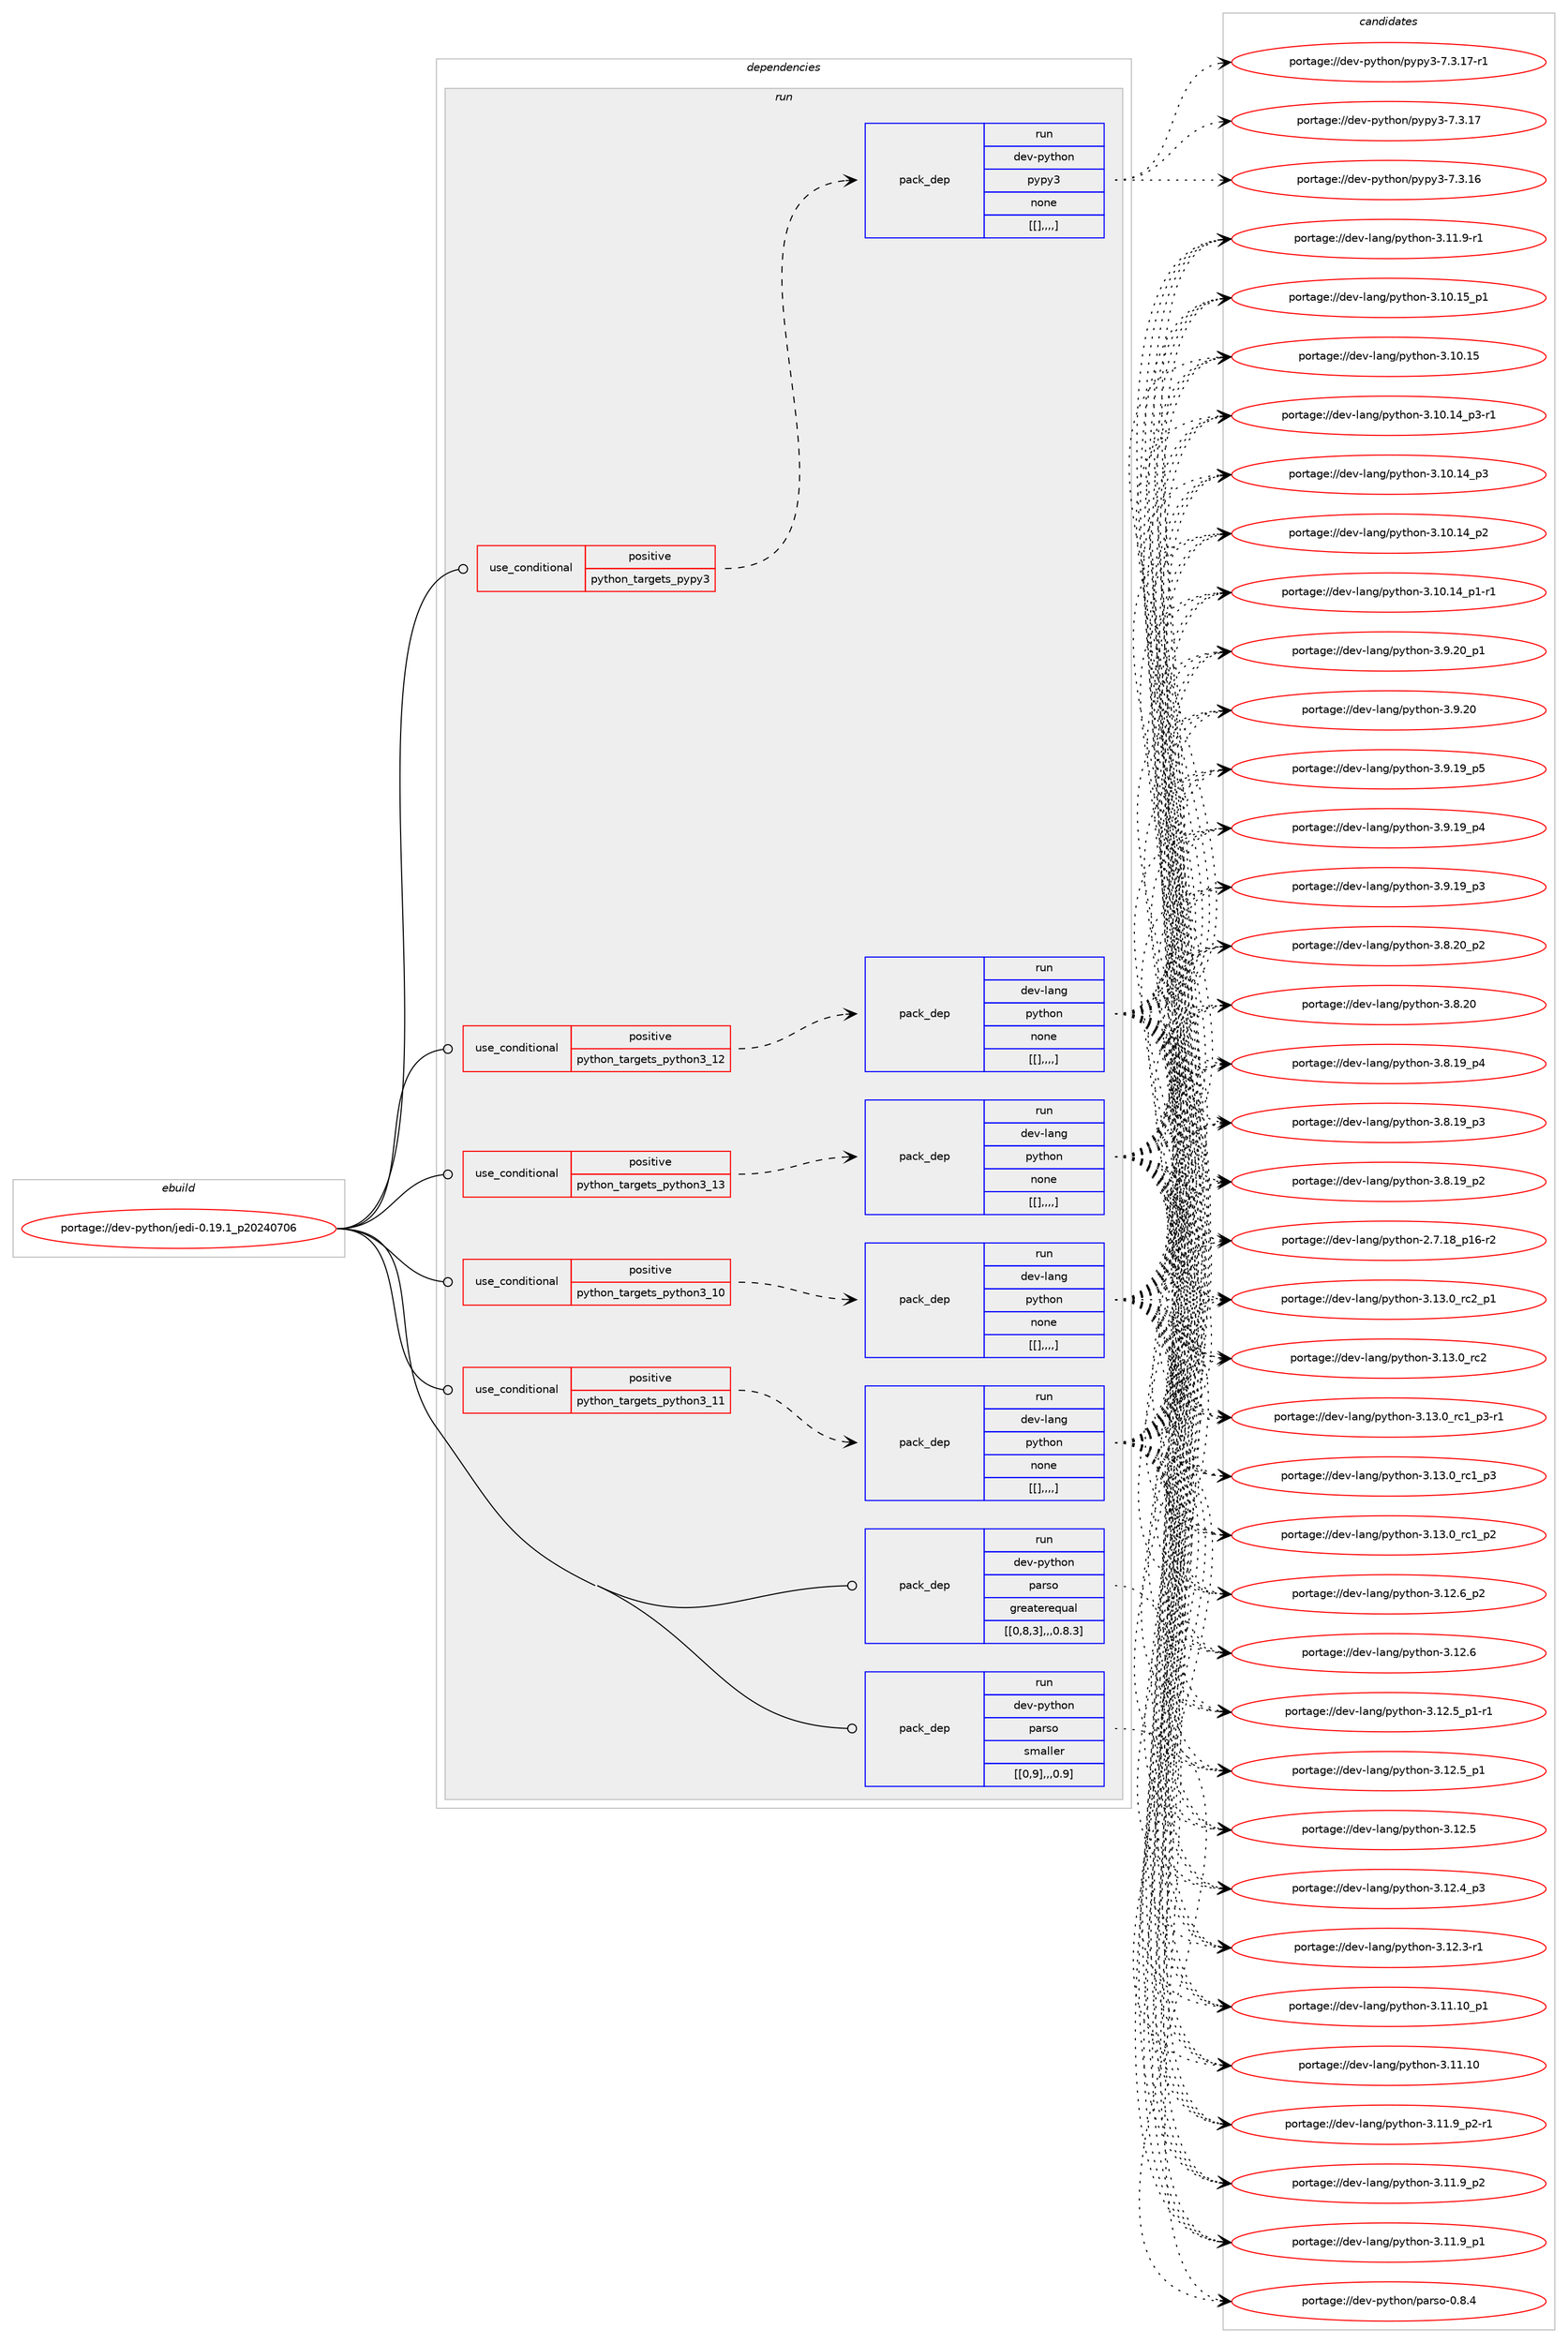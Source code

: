 digraph prolog {

# *************
# Graph options
# *************

newrank=true;
concentrate=true;
compound=true;
graph [rankdir=LR,fontname=Helvetica,fontsize=10,ranksep=1.5];#, ranksep=2.5, nodesep=0.2];
edge  [arrowhead=vee];
node  [fontname=Helvetica,fontsize=10];

# **********
# The ebuild
# **********

subgraph cluster_leftcol {
color=gray;
label=<<i>ebuild</i>>;
id [label="portage://dev-python/jedi-0.19.1_p20240706", color=red, width=4, href="../dev-python/jedi-0.19.1_p20240706.svg"];
}

# ****************
# The dependencies
# ****************

subgraph cluster_midcol {
color=gray;
label=<<i>dependencies</i>>;
subgraph cluster_compile {
fillcolor="#eeeeee";
style=filled;
label=<<i>compile</i>>;
}
subgraph cluster_compileandrun {
fillcolor="#eeeeee";
style=filled;
label=<<i>compile and run</i>>;
}
subgraph cluster_run {
fillcolor="#eeeeee";
style=filled;
label=<<i>run</i>>;
subgraph cond35007 {
dependency150691 [label=<<TABLE BORDER="0" CELLBORDER="1" CELLSPACING="0" CELLPADDING="4"><TR><TD ROWSPAN="3" CELLPADDING="10">use_conditional</TD></TR><TR><TD>positive</TD></TR><TR><TD>python_targets_pypy3</TD></TR></TABLE>>, shape=none, color=red];
subgraph pack114470 {
dependency150692 [label=<<TABLE BORDER="0" CELLBORDER="1" CELLSPACING="0" CELLPADDING="4" WIDTH="220"><TR><TD ROWSPAN="6" CELLPADDING="30">pack_dep</TD></TR><TR><TD WIDTH="110">run</TD></TR><TR><TD>dev-python</TD></TR><TR><TD>pypy3</TD></TR><TR><TD>none</TD></TR><TR><TD>[[],,,,]</TD></TR></TABLE>>, shape=none, color=blue];
}
dependency150691:e -> dependency150692:w [weight=20,style="dashed",arrowhead="vee"];
}
id:e -> dependency150691:w [weight=20,style="solid",arrowhead="odot"];
subgraph cond35008 {
dependency150693 [label=<<TABLE BORDER="0" CELLBORDER="1" CELLSPACING="0" CELLPADDING="4"><TR><TD ROWSPAN="3" CELLPADDING="10">use_conditional</TD></TR><TR><TD>positive</TD></TR><TR><TD>python_targets_python3_10</TD></TR></TABLE>>, shape=none, color=red];
subgraph pack114471 {
dependency150694 [label=<<TABLE BORDER="0" CELLBORDER="1" CELLSPACING="0" CELLPADDING="4" WIDTH="220"><TR><TD ROWSPAN="6" CELLPADDING="30">pack_dep</TD></TR><TR><TD WIDTH="110">run</TD></TR><TR><TD>dev-lang</TD></TR><TR><TD>python</TD></TR><TR><TD>none</TD></TR><TR><TD>[[],,,,]</TD></TR></TABLE>>, shape=none, color=blue];
}
dependency150693:e -> dependency150694:w [weight=20,style="dashed",arrowhead="vee"];
}
id:e -> dependency150693:w [weight=20,style="solid",arrowhead="odot"];
subgraph cond35009 {
dependency150695 [label=<<TABLE BORDER="0" CELLBORDER="1" CELLSPACING="0" CELLPADDING="4"><TR><TD ROWSPAN="3" CELLPADDING="10">use_conditional</TD></TR><TR><TD>positive</TD></TR><TR><TD>python_targets_python3_11</TD></TR></TABLE>>, shape=none, color=red];
subgraph pack114472 {
dependency150696 [label=<<TABLE BORDER="0" CELLBORDER="1" CELLSPACING="0" CELLPADDING="4" WIDTH="220"><TR><TD ROWSPAN="6" CELLPADDING="30">pack_dep</TD></TR><TR><TD WIDTH="110">run</TD></TR><TR><TD>dev-lang</TD></TR><TR><TD>python</TD></TR><TR><TD>none</TD></TR><TR><TD>[[],,,,]</TD></TR></TABLE>>, shape=none, color=blue];
}
dependency150695:e -> dependency150696:w [weight=20,style="dashed",arrowhead="vee"];
}
id:e -> dependency150695:w [weight=20,style="solid",arrowhead="odot"];
subgraph cond35010 {
dependency150697 [label=<<TABLE BORDER="0" CELLBORDER="1" CELLSPACING="0" CELLPADDING="4"><TR><TD ROWSPAN="3" CELLPADDING="10">use_conditional</TD></TR><TR><TD>positive</TD></TR><TR><TD>python_targets_python3_12</TD></TR></TABLE>>, shape=none, color=red];
subgraph pack114473 {
dependency150698 [label=<<TABLE BORDER="0" CELLBORDER="1" CELLSPACING="0" CELLPADDING="4" WIDTH="220"><TR><TD ROWSPAN="6" CELLPADDING="30">pack_dep</TD></TR><TR><TD WIDTH="110">run</TD></TR><TR><TD>dev-lang</TD></TR><TR><TD>python</TD></TR><TR><TD>none</TD></TR><TR><TD>[[],,,,]</TD></TR></TABLE>>, shape=none, color=blue];
}
dependency150697:e -> dependency150698:w [weight=20,style="dashed",arrowhead="vee"];
}
id:e -> dependency150697:w [weight=20,style="solid",arrowhead="odot"];
subgraph cond35011 {
dependency150699 [label=<<TABLE BORDER="0" CELLBORDER="1" CELLSPACING="0" CELLPADDING="4"><TR><TD ROWSPAN="3" CELLPADDING="10">use_conditional</TD></TR><TR><TD>positive</TD></TR><TR><TD>python_targets_python3_13</TD></TR></TABLE>>, shape=none, color=red];
subgraph pack114474 {
dependency150700 [label=<<TABLE BORDER="0" CELLBORDER="1" CELLSPACING="0" CELLPADDING="4" WIDTH="220"><TR><TD ROWSPAN="6" CELLPADDING="30">pack_dep</TD></TR><TR><TD WIDTH="110">run</TD></TR><TR><TD>dev-lang</TD></TR><TR><TD>python</TD></TR><TR><TD>none</TD></TR><TR><TD>[[],,,,]</TD></TR></TABLE>>, shape=none, color=blue];
}
dependency150699:e -> dependency150700:w [weight=20,style="dashed",arrowhead="vee"];
}
id:e -> dependency150699:w [weight=20,style="solid",arrowhead="odot"];
subgraph pack114475 {
dependency150701 [label=<<TABLE BORDER="0" CELLBORDER="1" CELLSPACING="0" CELLPADDING="4" WIDTH="220"><TR><TD ROWSPAN="6" CELLPADDING="30">pack_dep</TD></TR><TR><TD WIDTH="110">run</TD></TR><TR><TD>dev-python</TD></TR><TR><TD>parso</TD></TR><TR><TD>greaterequal</TD></TR><TR><TD>[[0,8,3],,,0.8.3]</TD></TR></TABLE>>, shape=none, color=blue];
}
id:e -> dependency150701:w [weight=20,style="solid",arrowhead="odot"];
subgraph pack114476 {
dependency150702 [label=<<TABLE BORDER="0" CELLBORDER="1" CELLSPACING="0" CELLPADDING="4" WIDTH="220"><TR><TD ROWSPAN="6" CELLPADDING="30">pack_dep</TD></TR><TR><TD WIDTH="110">run</TD></TR><TR><TD>dev-python</TD></TR><TR><TD>parso</TD></TR><TR><TD>smaller</TD></TR><TR><TD>[[0,9],,,0.9]</TD></TR></TABLE>>, shape=none, color=blue];
}
id:e -> dependency150702:w [weight=20,style="solid",arrowhead="odot"];
}
}

# **************
# The candidates
# **************

subgraph cluster_choices {
rank=same;
color=gray;
label=<<i>candidates</i>>;

subgraph choice114470 {
color=black;
nodesep=1;
choice100101118451121211161041111104711212111212151455546514649554511449 [label="portage://dev-python/pypy3-7.3.17-r1", color=red, width=4,href="../dev-python/pypy3-7.3.17-r1.svg"];
choice10010111845112121116104111110471121211121215145554651464955 [label="portage://dev-python/pypy3-7.3.17", color=red, width=4,href="../dev-python/pypy3-7.3.17.svg"];
choice10010111845112121116104111110471121211121215145554651464954 [label="portage://dev-python/pypy3-7.3.16", color=red, width=4,href="../dev-python/pypy3-7.3.16.svg"];
dependency150692:e -> choice100101118451121211161041111104711212111212151455546514649554511449:w [style=dotted,weight="100"];
dependency150692:e -> choice10010111845112121116104111110471121211121215145554651464955:w [style=dotted,weight="100"];
dependency150692:e -> choice10010111845112121116104111110471121211121215145554651464954:w [style=dotted,weight="100"];
}
subgraph choice114471 {
color=black;
nodesep=1;
choice100101118451089711010347112121116104111110455146495146489511499509511249 [label="portage://dev-lang/python-3.13.0_rc2_p1", color=red, width=4,href="../dev-lang/python-3.13.0_rc2_p1.svg"];
choice10010111845108971101034711212111610411111045514649514648951149950 [label="portage://dev-lang/python-3.13.0_rc2", color=red, width=4,href="../dev-lang/python-3.13.0_rc2.svg"];
choice1001011184510897110103471121211161041111104551464951464895114994995112514511449 [label="portage://dev-lang/python-3.13.0_rc1_p3-r1", color=red, width=4,href="../dev-lang/python-3.13.0_rc1_p3-r1.svg"];
choice100101118451089711010347112121116104111110455146495146489511499499511251 [label="portage://dev-lang/python-3.13.0_rc1_p3", color=red, width=4,href="../dev-lang/python-3.13.0_rc1_p3.svg"];
choice100101118451089711010347112121116104111110455146495146489511499499511250 [label="portage://dev-lang/python-3.13.0_rc1_p2", color=red, width=4,href="../dev-lang/python-3.13.0_rc1_p2.svg"];
choice100101118451089711010347112121116104111110455146495046549511250 [label="portage://dev-lang/python-3.12.6_p2", color=red, width=4,href="../dev-lang/python-3.12.6_p2.svg"];
choice10010111845108971101034711212111610411111045514649504654 [label="portage://dev-lang/python-3.12.6", color=red, width=4,href="../dev-lang/python-3.12.6.svg"];
choice1001011184510897110103471121211161041111104551464950465395112494511449 [label="portage://dev-lang/python-3.12.5_p1-r1", color=red, width=4,href="../dev-lang/python-3.12.5_p1-r1.svg"];
choice100101118451089711010347112121116104111110455146495046539511249 [label="portage://dev-lang/python-3.12.5_p1", color=red, width=4,href="../dev-lang/python-3.12.5_p1.svg"];
choice10010111845108971101034711212111610411111045514649504653 [label="portage://dev-lang/python-3.12.5", color=red, width=4,href="../dev-lang/python-3.12.5.svg"];
choice100101118451089711010347112121116104111110455146495046529511251 [label="portage://dev-lang/python-3.12.4_p3", color=red, width=4,href="../dev-lang/python-3.12.4_p3.svg"];
choice100101118451089711010347112121116104111110455146495046514511449 [label="portage://dev-lang/python-3.12.3-r1", color=red, width=4,href="../dev-lang/python-3.12.3-r1.svg"];
choice10010111845108971101034711212111610411111045514649494649489511249 [label="portage://dev-lang/python-3.11.10_p1", color=red, width=4,href="../dev-lang/python-3.11.10_p1.svg"];
choice1001011184510897110103471121211161041111104551464949464948 [label="portage://dev-lang/python-3.11.10", color=red, width=4,href="../dev-lang/python-3.11.10.svg"];
choice1001011184510897110103471121211161041111104551464949465795112504511449 [label="portage://dev-lang/python-3.11.9_p2-r1", color=red, width=4,href="../dev-lang/python-3.11.9_p2-r1.svg"];
choice100101118451089711010347112121116104111110455146494946579511250 [label="portage://dev-lang/python-3.11.9_p2", color=red, width=4,href="../dev-lang/python-3.11.9_p2.svg"];
choice100101118451089711010347112121116104111110455146494946579511249 [label="portage://dev-lang/python-3.11.9_p1", color=red, width=4,href="../dev-lang/python-3.11.9_p1.svg"];
choice100101118451089711010347112121116104111110455146494946574511449 [label="portage://dev-lang/python-3.11.9-r1", color=red, width=4,href="../dev-lang/python-3.11.9-r1.svg"];
choice10010111845108971101034711212111610411111045514649484649539511249 [label="portage://dev-lang/python-3.10.15_p1", color=red, width=4,href="../dev-lang/python-3.10.15_p1.svg"];
choice1001011184510897110103471121211161041111104551464948464953 [label="portage://dev-lang/python-3.10.15", color=red, width=4,href="../dev-lang/python-3.10.15.svg"];
choice100101118451089711010347112121116104111110455146494846495295112514511449 [label="portage://dev-lang/python-3.10.14_p3-r1", color=red, width=4,href="../dev-lang/python-3.10.14_p3-r1.svg"];
choice10010111845108971101034711212111610411111045514649484649529511251 [label="portage://dev-lang/python-3.10.14_p3", color=red, width=4,href="../dev-lang/python-3.10.14_p3.svg"];
choice10010111845108971101034711212111610411111045514649484649529511250 [label="portage://dev-lang/python-3.10.14_p2", color=red, width=4,href="../dev-lang/python-3.10.14_p2.svg"];
choice100101118451089711010347112121116104111110455146494846495295112494511449 [label="portage://dev-lang/python-3.10.14_p1-r1", color=red, width=4,href="../dev-lang/python-3.10.14_p1-r1.svg"];
choice100101118451089711010347112121116104111110455146574650489511249 [label="portage://dev-lang/python-3.9.20_p1", color=red, width=4,href="../dev-lang/python-3.9.20_p1.svg"];
choice10010111845108971101034711212111610411111045514657465048 [label="portage://dev-lang/python-3.9.20", color=red, width=4,href="../dev-lang/python-3.9.20.svg"];
choice100101118451089711010347112121116104111110455146574649579511253 [label="portage://dev-lang/python-3.9.19_p5", color=red, width=4,href="../dev-lang/python-3.9.19_p5.svg"];
choice100101118451089711010347112121116104111110455146574649579511252 [label="portage://dev-lang/python-3.9.19_p4", color=red, width=4,href="../dev-lang/python-3.9.19_p4.svg"];
choice100101118451089711010347112121116104111110455146574649579511251 [label="portage://dev-lang/python-3.9.19_p3", color=red, width=4,href="../dev-lang/python-3.9.19_p3.svg"];
choice100101118451089711010347112121116104111110455146564650489511250 [label="portage://dev-lang/python-3.8.20_p2", color=red, width=4,href="../dev-lang/python-3.8.20_p2.svg"];
choice10010111845108971101034711212111610411111045514656465048 [label="portage://dev-lang/python-3.8.20", color=red, width=4,href="../dev-lang/python-3.8.20.svg"];
choice100101118451089711010347112121116104111110455146564649579511252 [label="portage://dev-lang/python-3.8.19_p4", color=red, width=4,href="../dev-lang/python-3.8.19_p4.svg"];
choice100101118451089711010347112121116104111110455146564649579511251 [label="portage://dev-lang/python-3.8.19_p3", color=red, width=4,href="../dev-lang/python-3.8.19_p3.svg"];
choice100101118451089711010347112121116104111110455146564649579511250 [label="portage://dev-lang/python-3.8.19_p2", color=red, width=4,href="../dev-lang/python-3.8.19_p2.svg"];
choice100101118451089711010347112121116104111110455046554649569511249544511450 [label="portage://dev-lang/python-2.7.18_p16-r2", color=red, width=4,href="../dev-lang/python-2.7.18_p16-r2.svg"];
dependency150694:e -> choice100101118451089711010347112121116104111110455146495146489511499509511249:w [style=dotted,weight="100"];
dependency150694:e -> choice10010111845108971101034711212111610411111045514649514648951149950:w [style=dotted,weight="100"];
dependency150694:e -> choice1001011184510897110103471121211161041111104551464951464895114994995112514511449:w [style=dotted,weight="100"];
dependency150694:e -> choice100101118451089711010347112121116104111110455146495146489511499499511251:w [style=dotted,weight="100"];
dependency150694:e -> choice100101118451089711010347112121116104111110455146495146489511499499511250:w [style=dotted,weight="100"];
dependency150694:e -> choice100101118451089711010347112121116104111110455146495046549511250:w [style=dotted,weight="100"];
dependency150694:e -> choice10010111845108971101034711212111610411111045514649504654:w [style=dotted,weight="100"];
dependency150694:e -> choice1001011184510897110103471121211161041111104551464950465395112494511449:w [style=dotted,weight="100"];
dependency150694:e -> choice100101118451089711010347112121116104111110455146495046539511249:w [style=dotted,weight="100"];
dependency150694:e -> choice10010111845108971101034711212111610411111045514649504653:w [style=dotted,weight="100"];
dependency150694:e -> choice100101118451089711010347112121116104111110455146495046529511251:w [style=dotted,weight="100"];
dependency150694:e -> choice100101118451089711010347112121116104111110455146495046514511449:w [style=dotted,weight="100"];
dependency150694:e -> choice10010111845108971101034711212111610411111045514649494649489511249:w [style=dotted,weight="100"];
dependency150694:e -> choice1001011184510897110103471121211161041111104551464949464948:w [style=dotted,weight="100"];
dependency150694:e -> choice1001011184510897110103471121211161041111104551464949465795112504511449:w [style=dotted,weight="100"];
dependency150694:e -> choice100101118451089711010347112121116104111110455146494946579511250:w [style=dotted,weight="100"];
dependency150694:e -> choice100101118451089711010347112121116104111110455146494946579511249:w [style=dotted,weight="100"];
dependency150694:e -> choice100101118451089711010347112121116104111110455146494946574511449:w [style=dotted,weight="100"];
dependency150694:e -> choice10010111845108971101034711212111610411111045514649484649539511249:w [style=dotted,weight="100"];
dependency150694:e -> choice1001011184510897110103471121211161041111104551464948464953:w [style=dotted,weight="100"];
dependency150694:e -> choice100101118451089711010347112121116104111110455146494846495295112514511449:w [style=dotted,weight="100"];
dependency150694:e -> choice10010111845108971101034711212111610411111045514649484649529511251:w [style=dotted,weight="100"];
dependency150694:e -> choice10010111845108971101034711212111610411111045514649484649529511250:w [style=dotted,weight="100"];
dependency150694:e -> choice100101118451089711010347112121116104111110455146494846495295112494511449:w [style=dotted,weight="100"];
dependency150694:e -> choice100101118451089711010347112121116104111110455146574650489511249:w [style=dotted,weight="100"];
dependency150694:e -> choice10010111845108971101034711212111610411111045514657465048:w [style=dotted,weight="100"];
dependency150694:e -> choice100101118451089711010347112121116104111110455146574649579511253:w [style=dotted,weight="100"];
dependency150694:e -> choice100101118451089711010347112121116104111110455146574649579511252:w [style=dotted,weight="100"];
dependency150694:e -> choice100101118451089711010347112121116104111110455146574649579511251:w [style=dotted,weight="100"];
dependency150694:e -> choice100101118451089711010347112121116104111110455146564650489511250:w [style=dotted,weight="100"];
dependency150694:e -> choice10010111845108971101034711212111610411111045514656465048:w [style=dotted,weight="100"];
dependency150694:e -> choice100101118451089711010347112121116104111110455146564649579511252:w [style=dotted,weight="100"];
dependency150694:e -> choice100101118451089711010347112121116104111110455146564649579511251:w [style=dotted,weight="100"];
dependency150694:e -> choice100101118451089711010347112121116104111110455146564649579511250:w [style=dotted,weight="100"];
dependency150694:e -> choice100101118451089711010347112121116104111110455046554649569511249544511450:w [style=dotted,weight="100"];
}
subgraph choice114472 {
color=black;
nodesep=1;
choice100101118451089711010347112121116104111110455146495146489511499509511249 [label="portage://dev-lang/python-3.13.0_rc2_p1", color=red, width=4,href="../dev-lang/python-3.13.0_rc2_p1.svg"];
choice10010111845108971101034711212111610411111045514649514648951149950 [label="portage://dev-lang/python-3.13.0_rc2", color=red, width=4,href="../dev-lang/python-3.13.0_rc2.svg"];
choice1001011184510897110103471121211161041111104551464951464895114994995112514511449 [label="portage://dev-lang/python-3.13.0_rc1_p3-r1", color=red, width=4,href="../dev-lang/python-3.13.0_rc1_p3-r1.svg"];
choice100101118451089711010347112121116104111110455146495146489511499499511251 [label="portage://dev-lang/python-3.13.0_rc1_p3", color=red, width=4,href="../dev-lang/python-3.13.0_rc1_p3.svg"];
choice100101118451089711010347112121116104111110455146495146489511499499511250 [label="portage://dev-lang/python-3.13.0_rc1_p2", color=red, width=4,href="../dev-lang/python-3.13.0_rc1_p2.svg"];
choice100101118451089711010347112121116104111110455146495046549511250 [label="portage://dev-lang/python-3.12.6_p2", color=red, width=4,href="../dev-lang/python-3.12.6_p2.svg"];
choice10010111845108971101034711212111610411111045514649504654 [label="portage://dev-lang/python-3.12.6", color=red, width=4,href="../dev-lang/python-3.12.6.svg"];
choice1001011184510897110103471121211161041111104551464950465395112494511449 [label="portage://dev-lang/python-3.12.5_p1-r1", color=red, width=4,href="../dev-lang/python-3.12.5_p1-r1.svg"];
choice100101118451089711010347112121116104111110455146495046539511249 [label="portage://dev-lang/python-3.12.5_p1", color=red, width=4,href="../dev-lang/python-3.12.5_p1.svg"];
choice10010111845108971101034711212111610411111045514649504653 [label="portage://dev-lang/python-3.12.5", color=red, width=4,href="../dev-lang/python-3.12.5.svg"];
choice100101118451089711010347112121116104111110455146495046529511251 [label="portage://dev-lang/python-3.12.4_p3", color=red, width=4,href="../dev-lang/python-3.12.4_p3.svg"];
choice100101118451089711010347112121116104111110455146495046514511449 [label="portage://dev-lang/python-3.12.3-r1", color=red, width=4,href="../dev-lang/python-3.12.3-r1.svg"];
choice10010111845108971101034711212111610411111045514649494649489511249 [label="portage://dev-lang/python-3.11.10_p1", color=red, width=4,href="../dev-lang/python-3.11.10_p1.svg"];
choice1001011184510897110103471121211161041111104551464949464948 [label="portage://dev-lang/python-3.11.10", color=red, width=4,href="../dev-lang/python-3.11.10.svg"];
choice1001011184510897110103471121211161041111104551464949465795112504511449 [label="portage://dev-lang/python-3.11.9_p2-r1", color=red, width=4,href="../dev-lang/python-3.11.9_p2-r1.svg"];
choice100101118451089711010347112121116104111110455146494946579511250 [label="portage://dev-lang/python-3.11.9_p2", color=red, width=4,href="../dev-lang/python-3.11.9_p2.svg"];
choice100101118451089711010347112121116104111110455146494946579511249 [label="portage://dev-lang/python-3.11.9_p1", color=red, width=4,href="../dev-lang/python-3.11.9_p1.svg"];
choice100101118451089711010347112121116104111110455146494946574511449 [label="portage://dev-lang/python-3.11.9-r1", color=red, width=4,href="../dev-lang/python-3.11.9-r1.svg"];
choice10010111845108971101034711212111610411111045514649484649539511249 [label="portage://dev-lang/python-3.10.15_p1", color=red, width=4,href="../dev-lang/python-3.10.15_p1.svg"];
choice1001011184510897110103471121211161041111104551464948464953 [label="portage://dev-lang/python-3.10.15", color=red, width=4,href="../dev-lang/python-3.10.15.svg"];
choice100101118451089711010347112121116104111110455146494846495295112514511449 [label="portage://dev-lang/python-3.10.14_p3-r1", color=red, width=4,href="../dev-lang/python-3.10.14_p3-r1.svg"];
choice10010111845108971101034711212111610411111045514649484649529511251 [label="portage://dev-lang/python-3.10.14_p3", color=red, width=4,href="../dev-lang/python-3.10.14_p3.svg"];
choice10010111845108971101034711212111610411111045514649484649529511250 [label="portage://dev-lang/python-3.10.14_p2", color=red, width=4,href="../dev-lang/python-3.10.14_p2.svg"];
choice100101118451089711010347112121116104111110455146494846495295112494511449 [label="portage://dev-lang/python-3.10.14_p1-r1", color=red, width=4,href="../dev-lang/python-3.10.14_p1-r1.svg"];
choice100101118451089711010347112121116104111110455146574650489511249 [label="portage://dev-lang/python-3.9.20_p1", color=red, width=4,href="../dev-lang/python-3.9.20_p1.svg"];
choice10010111845108971101034711212111610411111045514657465048 [label="portage://dev-lang/python-3.9.20", color=red, width=4,href="../dev-lang/python-3.9.20.svg"];
choice100101118451089711010347112121116104111110455146574649579511253 [label="portage://dev-lang/python-3.9.19_p5", color=red, width=4,href="../dev-lang/python-3.9.19_p5.svg"];
choice100101118451089711010347112121116104111110455146574649579511252 [label="portage://dev-lang/python-3.9.19_p4", color=red, width=4,href="../dev-lang/python-3.9.19_p4.svg"];
choice100101118451089711010347112121116104111110455146574649579511251 [label="portage://dev-lang/python-3.9.19_p3", color=red, width=4,href="../dev-lang/python-3.9.19_p3.svg"];
choice100101118451089711010347112121116104111110455146564650489511250 [label="portage://dev-lang/python-3.8.20_p2", color=red, width=4,href="../dev-lang/python-3.8.20_p2.svg"];
choice10010111845108971101034711212111610411111045514656465048 [label="portage://dev-lang/python-3.8.20", color=red, width=4,href="../dev-lang/python-3.8.20.svg"];
choice100101118451089711010347112121116104111110455146564649579511252 [label="portage://dev-lang/python-3.8.19_p4", color=red, width=4,href="../dev-lang/python-3.8.19_p4.svg"];
choice100101118451089711010347112121116104111110455146564649579511251 [label="portage://dev-lang/python-3.8.19_p3", color=red, width=4,href="../dev-lang/python-3.8.19_p3.svg"];
choice100101118451089711010347112121116104111110455146564649579511250 [label="portage://dev-lang/python-3.8.19_p2", color=red, width=4,href="../dev-lang/python-3.8.19_p2.svg"];
choice100101118451089711010347112121116104111110455046554649569511249544511450 [label="portage://dev-lang/python-2.7.18_p16-r2", color=red, width=4,href="../dev-lang/python-2.7.18_p16-r2.svg"];
dependency150696:e -> choice100101118451089711010347112121116104111110455146495146489511499509511249:w [style=dotted,weight="100"];
dependency150696:e -> choice10010111845108971101034711212111610411111045514649514648951149950:w [style=dotted,weight="100"];
dependency150696:e -> choice1001011184510897110103471121211161041111104551464951464895114994995112514511449:w [style=dotted,weight="100"];
dependency150696:e -> choice100101118451089711010347112121116104111110455146495146489511499499511251:w [style=dotted,weight="100"];
dependency150696:e -> choice100101118451089711010347112121116104111110455146495146489511499499511250:w [style=dotted,weight="100"];
dependency150696:e -> choice100101118451089711010347112121116104111110455146495046549511250:w [style=dotted,weight="100"];
dependency150696:e -> choice10010111845108971101034711212111610411111045514649504654:w [style=dotted,weight="100"];
dependency150696:e -> choice1001011184510897110103471121211161041111104551464950465395112494511449:w [style=dotted,weight="100"];
dependency150696:e -> choice100101118451089711010347112121116104111110455146495046539511249:w [style=dotted,weight="100"];
dependency150696:e -> choice10010111845108971101034711212111610411111045514649504653:w [style=dotted,weight="100"];
dependency150696:e -> choice100101118451089711010347112121116104111110455146495046529511251:w [style=dotted,weight="100"];
dependency150696:e -> choice100101118451089711010347112121116104111110455146495046514511449:w [style=dotted,weight="100"];
dependency150696:e -> choice10010111845108971101034711212111610411111045514649494649489511249:w [style=dotted,weight="100"];
dependency150696:e -> choice1001011184510897110103471121211161041111104551464949464948:w [style=dotted,weight="100"];
dependency150696:e -> choice1001011184510897110103471121211161041111104551464949465795112504511449:w [style=dotted,weight="100"];
dependency150696:e -> choice100101118451089711010347112121116104111110455146494946579511250:w [style=dotted,weight="100"];
dependency150696:e -> choice100101118451089711010347112121116104111110455146494946579511249:w [style=dotted,weight="100"];
dependency150696:e -> choice100101118451089711010347112121116104111110455146494946574511449:w [style=dotted,weight="100"];
dependency150696:e -> choice10010111845108971101034711212111610411111045514649484649539511249:w [style=dotted,weight="100"];
dependency150696:e -> choice1001011184510897110103471121211161041111104551464948464953:w [style=dotted,weight="100"];
dependency150696:e -> choice100101118451089711010347112121116104111110455146494846495295112514511449:w [style=dotted,weight="100"];
dependency150696:e -> choice10010111845108971101034711212111610411111045514649484649529511251:w [style=dotted,weight="100"];
dependency150696:e -> choice10010111845108971101034711212111610411111045514649484649529511250:w [style=dotted,weight="100"];
dependency150696:e -> choice100101118451089711010347112121116104111110455146494846495295112494511449:w [style=dotted,weight="100"];
dependency150696:e -> choice100101118451089711010347112121116104111110455146574650489511249:w [style=dotted,weight="100"];
dependency150696:e -> choice10010111845108971101034711212111610411111045514657465048:w [style=dotted,weight="100"];
dependency150696:e -> choice100101118451089711010347112121116104111110455146574649579511253:w [style=dotted,weight="100"];
dependency150696:e -> choice100101118451089711010347112121116104111110455146574649579511252:w [style=dotted,weight="100"];
dependency150696:e -> choice100101118451089711010347112121116104111110455146574649579511251:w [style=dotted,weight="100"];
dependency150696:e -> choice100101118451089711010347112121116104111110455146564650489511250:w [style=dotted,weight="100"];
dependency150696:e -> choice10010111845108971101034711212111610411111045514656465048:w [style=dotted,weight="100"];
dependency150696:e -> choice100101118451089711010347112121116104111110455146564649579511252:w [style=dotted,weight="100"];
dependency150696:e -> choice100101118451089711010347112121116104111110455146564649579511251:w [style=dotted,weight="100"];
dependency150696:e -> choice100101118451089711010347112121116104111110455146564649579511250:w [style=dotted,weight="100"];
dependency150696:e -> choice100101118451089711010347112121116104111110455046554649569511249544511450:w [style=dotted,weight="100"];
}
subgraph choice114473 {
color=black;
nodesep=1;
choice100101118451089711010347112121116104111110455146495146489511499509511249 [label="portage://dev-lang/python-3.13.0_rc2_p1", color=red, width=4,href="../dev-lang/python-3.13.0_rc2_p1.svg"];
choice10010111845108971101034711212111610411111045514649514648951149950 [label="portage://dev-lang/python-3.13.0_rc2", color=red, width=4,href="../dev-lang/python-3.13.0_rc2.svg"];
choice1001011184510897110103471121211161041111104551464951464895114994995112514511449 [label="portage://dev-lang/python-3.13.0_rc1_p3-r1", color=red, width=4,href="../dev-lang/python-3.13.0_rc1_p3-r1.svg"];
choice100101118451089711010347112121116104111110455146495146489511499499511251 [label="portage://dev-lang/python-3.13.0_rc1_p3", color=red, width=4,href="../dev-lang/python-3.13.0_rc1_p3.svg"];
choice100101118451089711010347112121116104111110455146495146489511499499511250 [label="portage://dev-lang/python-3.13.0_rc1_p2", color=red, width=4,href="../dev-lang/python-3.13.0_rc1_p2.svg"];
choice100101118451089711010347112121116104111110455146495046549511250 [label="portage://dev-lang/python-3.12.6_p2", color=red, width=4,href="../dev-lang/python-3.12.6_p2.svg"];
choice10010111845108971101034711212111610411111045514649504654 [label="portage://dev-lang/python-3.12.6", color=red, width=4,href="../dev-lang/python-3.12.6.svg"];
choice1001011184510897110103471121211161041111104551464950465395112494511449 [label="portage://dev-lang/python-3.12.5_p1-r1", color=red, width=4,href="../dev-lang/python-3.12.5_p1-r1.svg"];
choice100101118451089711010347112121116104111110455146495046539511249 [label="portage://dev-lang/python-3.12.5_p1", color=red, width=4,href="../dev-lang/python-3.12.5_p1.svg"];
choice10010111845108971101034711212111610411111045514649504653 [label="portage://dev-lang/python-3.12.5", color=red, width=4,href="../dev-lang/python-3.12.5.svg"];
choice100101118451089711010347112121116104111110455146495046529511251 [label="portage://dev-lang/python-3.12.4_p3", color=red, width=4,href="../dev-lang/python-3.12.4_p3.svg"];
choice100101118451089711010347112121116104111110455146495046514511449 [label="portage://dev-lang/python-3.12.3-r1", color=red, width=4,href="../dev-lang/python-3.12.3-r1.svg"];
choice10010111845108971101034711212111610411111045514649494649489511249 [label="portage://dev-lang/python-3.11.10_p1", color=red, width=4,href="../dev-lang/python-3.11.10_p1.svg"];
choice1001011184510897110103471121211161041111104551464949464948 [label="portage://dev-lang/python-3.11.10", color=red, width=4,href="../dev-lang/python-3.11.10.svg"];
choice1001011184510897110103471121211161041111104551464949465795112504511449 [label="portage://dev-lang/python-3.11.9_p2-r1", color=red, width=4,href="../dev-lang/python-3.11.9_p2-r1.svg"];
choice100101118451089711010347112121116104111110455146494946579511250 [label="portage://dev-lang/python-3.11.9_p2", color=red, width=4,href="../dev-lang/python-3.11.9_p2.svg"];
choice100101118451089711010347112121116104111110455146494946579511249 [label="portage://dev-lang/python-3.11.9_p1", color=red, width=4,href="../dev-lang/python-3.11.9_p1.svg"];
choice100101118451089711010347112121116104111110455146494946574511449 [label="portage://dev-lang/python-3.11.9-r1", color=red, width=4,href="../dev-lang/python-3.11.9-r1.svg"];
choice10010111845108971101034711212111610411111045514649484649539511249 [label="portage://dev-lang/python-3.10.15_p1", color=red, width=4,href="../dev-lang/python-3.10.15_p1.svg"];
choice1001011184510897110103471121211161041111104551464948464953 [label="portage://dev-lang/python-3.10.15", color=red, width=4,href="../dev-lang/python-3.10.15.svg"];
choice100101118451089711010347112121116104111110455146494846495295112514511449 [label="portage://dev-lang/python-3.10.14_p3-r1", color=red, width=4,href="../dev-lang/python-3.10.14_p3-r1.svg"];
choice10010111845108971101034711212111610411111045514649484649529511251 [label="portage://dev-lang/python-3.10.14_p3", color=red, width=4,href="../dev-lang/python-3.10.14_p3.svg"];
choice10010111845108971101034711212111610411111045514649484649529511250 [label="portage://dev-lang/python-3.10.14_p2", color=red, width=4,href="../dev-lang/python-3.10.14_p2.svg"];
choice100101118451089711010347112121116104111110455146494846495295112494511449 [label="portage://dev-lang/python-3.10.14_p1-r1", color=red, width=4,href="../dev-lang/python-3.10.14_p1-r1.svg"];
choice100101118451089711010347112121116104111110455146574650489511249 [label="portage://dev-lang/python-3.9.20_p1", color=red, width=4,href="../dev-lang/python-3.9.20_p1.svg"];
choice10010111845108971101034711212111610411111045514657465048 [label="portage://dev-lang/python-3.9.20", color=red, width=4,href="../dev-lang/python-3.9.20.svg"];
choice100101118451089711010347112121116104111110455146574649579511253 [label="portage://dev-lang/python-3.9.19_p5", color=red, width=4,href="../dev-lang/python-3.9.19_p5.svg"];
choice100101118451089711010347112121116104111110455146574649579511252 [label="portage://dev-lang/python-3.9.19_p4", color=red, width=4,href="../dev-lang/python-3.9.19_p4.svg"];
choice100101118451089711010347112121116104111110455146574649579511251 [label="portage://dev-lang/python-3.9.19_p3", color=red, width=4,href="../dev-lang/python-3.9.19_p3.svg"];
choice100101118451089711010347112121116104111110455146564650489511250 [label="portage://dev-lang/python-3.8.20_p2", color=red, width=4,href="../dev-lang/python-3.8.20_p2.svg"];
choice10010111845108971101034711212111610411111045514656465048 [label="portage://dev-lang/python-3.8.20", color=red, width=4,href="../dev-lang/python-3.8.20.svg"];
choice100101118451089711010347112121116104111110455146564649579511252 [label="portage://dev-lang/python-3.8.19_p4", color=red, width=4,href="../dev-lang/python-3.8.19_p4.svg"];
choice100101118451089711010347112121116104111110455146564649579511251 [label="portage://dev-lang/python-3.8.19_p3", color=red, width=4,href="../dev-lang/python-3.8.19_p3.svg"];
choice100101118451089711010347112121116104111110455146564649579511250 [label="portage://dev-lang/python-3.8.19_p2", color=red, width=4,href="../dev-lang/python-3.8.19_p2.svg"];
choice100101118451089711010347112121116104111110455046554649569511249544511450 [label="portage://dev-lang/python-2.7.18_p16-r2", color=red, width=4,href="../dev-lang/python-2.7.18_p16-r2.svg"];
dependency150698:e -> choice100101118451089711010347112121116104111110455146495146489511499509511249:w [style=dotted,weight="100"];
dependency150698:e -> choice10010111845108971101034711212111610411111045514649514648951149950:w [style=dotted,weight="100"];
dependency150698:e -> choice1001011184510897110103471121211161041111104551464951464895114994995112514511449:w [style=dotted,weight="100"];
dependency150698:e -> choice100101118451089711010347112121116104111110455146495146489511499499511251:w [style=dotted,weight="100"];
dependency150698:e -> choice100101118451089711010347112121116104111110455146495146489511499499511250:w [style=dotted,weight="100"];
dependency150698:e -> choice100101118451089711010347112121116104111110455146495046549511250:w [style=dotted,weight="100"];
dependency150698:e -> choice10010111845108971101034711212111610411111045514649504654:w [style=dotted,weight="100"];
dependency150698:e -> choice1001011184510897110103471121211161041111104551464950465395112494511449:w [style=dotted,weight="100"];
dependency150698:e -> choice100101118451089711010347112121116104111110455146495046539511249:w [style=dotted,weight="100"];
dependency150698:e -> choice10010111845108971101034711212111610411111045514649504653:w [style=dotted,weight="100"];
dependency150698:e -> choice100101118451089711010347112121116104111110455146495046529511251:w [style=dotted,weight="100"];
dependency150698:e -> choice100101118451089711010347112121116104111110455146495046514511449:w [style=dotted,weight="100"];
dependency150698:e -> choice10010111845108971101034711212111610411111045514649494649489511249:w [style=dotted,weight="100"];
dependency150698:e -> choice1001011184510897110103471121211161041111104551464949464948:w [style=dotted,weight="100"];
dependency150698:e -> choice1001011184510897110103471121211161041111104551464949465795112504511449:w [style=dotted,weight="100"];
dependency150698:e -> choice100101118451089711010347112121116104111110455146494946579511250:w [style=dotted,weight="100"];
dependency150698:e -> choice100101118451089711010347112121116104111110455146494946579511249:w [style=dotted,weight="100"];
dependency150698:e -> choice100101118451089711010347112121116104111110455146494946574511449:w [style=dotted,weight="100"];
dependency150698:e -> choice10010111845108971101034711212111610411111045514649484649539511249:w [style=dotted,weight="100"];
dependency150698:e -> choice1001011184510897110103471121211161041111104551464948464953:w [style=dotted,weight="100"];
dependency150698:e -> choice100101118451089711010347112121116104111110455146494846495295112514511449:w [style=dotted,weight="100"];
dependency150698:e -> choice10010111845108971101034711212111610411111045514649484649529511251:w [style=dotted,weight="100"];
dependency150698:e -> choice10010111845108971101034711212111610411111045514649484649529511250:w [style=dotted,weight="100"];
dependency150698:e -> choice100101118451089711010347112121116104111110455146494846495295112494511449:w [style=dotted,weight="100"];
dependency150698:e -> choice100101118451089711010347112121116104111110455146574650489511249:w [style=dotted,weight="100"];
dependency150698:e -> choice10010111845108971101034711212111610411111045514657465048:w [style=dotted,weight="100"];
dependency150698:e -> choice100101118451089711010347112121116104111110455146574649579511253:w [style=dotted,weight="100"];
dependency150698:e -> choice100101118451089711010347112121116104111110455146574649579511252:w [style=dotted,weight="100"];
dependency150698:e -> choice100101118451089711010347112121116104111110455146574649579511251:w [style=dotted,weight="100"];
dependency150698:e -> choice100101118451089711010347112121116104111110455146564650489511250:w [style=dotted,weight="100"];
dependency150698:e -> choice10010111845108971101034711212111610411111045514656465048:w [style=dotted,weight="100"];
dependency150698:e -> choice100101118451089711010347112121116104111110455146564649579511252:w [style=dotted,weight="100"];
dependency150698:e -> choice100101118451089711010347112121116104111110455146564649579511251:w [style=dotted,weight="100"];
dependency150698:e -> choice100101118451089711010347112121116104111110455146564649579511250:w [style=dotted,weight="100"];
dependency150698:e -> choice100101118451089711010347112121116104111110455046554649569511249544511450:w [style=dotted,weight="100"];
}
subgraph choice114474 {
color=black;
nodesep=1;
choice100101118451089711010347112121116104111110455146495146489511499509511249 [label="portage://dev-lang/python-3.13.0_rc2_p1", color=red, width=4,href="../dev-lang/python-3.13.0_rc2_p1.svg"];
choice10010111845108971101034711212111610411111045514649514648951149950 [label="portage://dev-lang/python-3.13.0_rc2", color=red, width=4,href="../dev-lang/python-3.13.0_rc2.svg"];
choice1001011184510897110103471121211161041111104551464951464895114994995112514511449 [label="portage://dev-lang/python-3.13.0_rc1_p3-r1", color=red, width=4,href="../dev-lang/python-3.13.0_rc1_p3-r1.svg"];
choice100101118451089711010347112121116104111110455146495146489511499499511251 [label="portage://dev-lang/python-3.13.0_rc1_p3", color=red, width=4,href="../dev-lang/python-3.13.0_rc1_p3.svg"];
choice100101118451089711010347112121116104111110455146495146489511499499511250 [label="portage://dev-lang/python-3.13.0_rc1_p2", color=red, width=4,href="../dev-lang/python-3.13.0_rc1_p2.svg"];
choice100101118451089711010347112121116104111110455146495046549511250 [label="portage://dev-lang/python-3.12.6_p2", color=red, width=4,href="../dev-lang/python-3.12.6_p2.svg"];
choice10010111845108971101034711212111610411111045514649504654 [label="portage://dev-lang/python-3.12.6", color=red, width=4,href="../dev-lang/python-3.12.6.svg"];
choice1001011184510897110103471121211161041111104551464950465395112494511449 [label="portage://dev-lang/python-3.12.5_p1-r1", color=red, width=4,href="../dev-lang/python-3.12.5_p1-r1.svg"];
choice100101118451089711010347112121116104111110455146495046539511249 [label="portage://dev-lang/python-3.12.5_p1", color=red, width=4,href="../dev-lang/python-3.12.5_p1.svg"];
choice10010111845108971101034711212111610411111045514649504653 [label="portage://dev-lang/python-3.12.5", color=red, width=4,href="../dev-lang/python-3.12.5.svg"];
choice100101118451089711010347112121116104111110455146495046529511251 [label="portage://dev-lang/python-3.12.4_p3", color=red, width=4,href="../dev-lang/python-3.12.4_p3.svg"];
choice100101118451089711010347112121116104111110455146495046514511449 [label="portage://dev-lang/python-3.12.3-r1", color=red, width=4,href="../dev-lang/python-3.12.3-r1.svg"];
choice10010111845108971101034711212111610411111045514649494649489511249 [label="portage://dev-lang/python-3.11.10_p1", color=red, width=4,href="../dev-lang/python-3.11.10_p1.svg"];
choice1001011184510897110103471121211161041111104551464949464948 [label="portage://dev-lang/python-3.11.10", color=red, width=4,href="../dev-lang/python-3.11.10.svg"];
choice1001011184510897110103471121211161041111104551464949465795112504511449 [label="portage://dev-lang/python-3.11.9_p2-r1", color=red, width=4,href="../dev-lang/python-3.11.9_p2-r1.svg"];
choice100101118451089711010347112121116104111110455146494946579511250 [label="portage://dev-lang/python-3.11.9_p2", color=red, width=4,href="../dev-lang/python-3.11.9_p2.svg"];
choice100101118451089711010347112121116104111110455146494946579511249 [label="portage://dev-lang/python-3.11.9_p1", color=red, width=4,href="../dev-lang/python-3.11.9_p1.svg"];
choice100101118451089711010347112121116104111110455146494946574511449 [label="portage://dev-lang/python-3.11.9-r1", color=red, width=4,href="../dev-lang/python-3.11.9-r1.svg"];
choice10010111845108971101034711212111610411111045514649484649539511249 [label="portage://dev-lang/python-3.10.15_p1", color=red, width=4,href="../dev-lang/python-3.10.15_p1.svg"];
choice1001011184510897110103471121211161041111104551464948464953 [label="portage://dev-lang/python-3.10.15", color=red, width=4,href="../dev-lang/python-3.10.15.svg"];
choice100101118451089711010347112121116104111110455146494846495295112514511449 [label="portage://dev-lang/python-3.10.14_p3-r1", color=red, width=4,href="../dev-lang/python-3.10.14_p3-r1.svg"];
choice10010111845108971101034711212111610411111045514649484649529511251 [label="portage://dev-lang/python-3.10.14_p3", color=red, width=4,href="../dev-lang/python-3.10.14_p3.svg"];
choice10010111845108971101034711212111610411111045514649484649529511250 [label="portage://dev-lang/python-3.10.14_p2", color=red, width=4,href="../dev-lang/python-3.10.14_p2.svg"];
choice100101118451089711010347112121116104111110455146494846495295112494511449 [label="portage://dev-lang/python-3.10.14_p1-r1", color=red, width=4,href="../dev-lang/python-3.10.14_p1-r1.svg"];
choice100101118451089711010347112121116104111110455146574650489511249 [label="portage://dev-lang/python-3.9.20_p1", color=red, width=4,href="../dev-lang/python-3.9.20_p1.svg"];
choice10010111845108971101034711212111610411111045514657465048 [label="portage://dev-lang/python-3.9.20", color=red, width=4,href="../dev-lang/python-3.9.20.svg"];
choice100101118451089711010347112121116104111110455146574649579511253 [label="portage://dev-lang/python-3.9.19_p5", color=red, width=4,href="../dev-lang/python-3.9.19_p5.svg"];
choice100101118451089711010347112121116104111110455146574649579511252 [label="portage://dev-lang/python-3.9.19_p4", color=red, width=4,href="../dev-lang/python-3.9.19_p4.svg"];
choice100101118451089711010347112121116104111110455146574649579511251 [label="portage://dev-lang/python-3.9.19_p3", color=red, width=4,href="../dev-lang/python-3.9.19_p3.svg"];
choice100101118451089711010347112121116104111110455146564650489511250 [label="portage://dev-lang/python-3.8.20_p2", color=red, width=4,href="../dev-lang/python-3.8.20_p2.svg"];
choice10010111845108971101034711212111610411111045514656465048 [label="portage://dev-lang/python-3.8.20", color=red, width=4,href="../dev-lang/python-3.8.20.svg"];
choice100101118451089711010347112121116104111110455146564649579511252 [label="portage://dev-lang/python-3.8.19_p4", color=red, width=4,href="../dev-lang/python-3.8.19_p4.svg"];
choice100101118451089711010347112121116104111110455146564649579511251 [label="portage://dev-lang/python-3.8.19_p3", color=red, width=4,href="../dev-lang/python-3.8.19_p3.svg"];
choice100101118451089711010347112121116104111110455146564649579511250 [label="portage://dev-lang/python-3.8.19_p2", color=red, width=4,href="../dev-lang/python-3.8.19_p2.svg"];
choice100101118451089711010347112121116104111110455046554649569511249544511450 [label="portage://dev-lang/python-2.7.18_p16-r2", color=red, width=4,href="../dev-lang/python-2.7.18_p16-r2.svg"];
dependency150700:e -> choice100101118451089711010347112121116104111110455146495146489511499509511249:w [style=dotted,weight="100"];
dependency150700:e -> choice10010111845108971101034711212111610411111045514649514648951149950:w [style=dotted,weight="100"];
dependency150700:e -> choice1001011184510897110103471121211161041111104551464951464895114994995112514511449:w [style=dotted,weight="100"];
dependency150700:e -> choice100101118451089711010347112121116104111110455146495146489511499499511251:w [style=dotted,weight="100"];
dependency150700:e -> choice100101118451089711010347112121116104111110455146495146489511499499511250:w [style=dotted,weight="100"];
dependency150700:e -> choice100101118451089711010347112121116104111110455146495046549511250:w [style=dotted,weight="100"];
dependency150700:e -> choice10010111845108971101034711212111610411111045514649504654:w [style=dotted,weight="100"];
dependency150700:e -> choice1001011184510897110103471121211161041111104551464950465395112494511449:w [style=dotted,weight="100"];
dependency150700:e -> choice100101118451089711010347112121116104111110455146495046539511249:w [style=dotted,weight="100"];
dependency150700:e -> choice10010111845108971101034711212111610411111045514649504653:w [style=dotted,weight="100"];
dependency150700:e -> choice100101118451089711010347112121116104111110455146495046529511251:w [style=dotted,weight="100"];
dependency150700:e -> choice100101118451089711010347112121116104111110455146495046514511449:w [style=dotted,weight="100"];
dependency150700:e -> choice10010111845108971101034711212111610411111045514649494649489511249:w [style=dotted,weight="100"];
dependency150700:e -> choice1001011184510897110103471121211161041111104551464949464948:w [style=dotted,weight="100"];
dependency150700:e -> choice1001011184510897110103471121211161041111104551464949465795112504511449:w [style=dotted,weight="100"];
dependency150700:e -> choice100101118451089711010347112121116104111110455146494946579511250:w [style=dotted,weight="100"];
dependency150700:e -> choice100101118451089711010347112121116104111110455146494946579511249:w [style=dotted,weight="100"];
dependency150700:e -> choice100101118451089711010347112121116104111110455146494946574511449:w [style=dotted,weight="100"];
dependency150700:e -> choice10010111845108971101034711212111610411111045514649484649539511249:w [style=dotted,weight="100"];
dependency150700:e -> choice1001011184510897110103471121211161041111104551464948464953:w [style=dotted,weight="100"];
dependency150700:e -> choice100101118451089711010347112121116104111110455146494846495295112514511449:w [style=dotted,weight="100"];
dependency150700:e -> choice10010111845108971101034711212111610411111045514649484649529511251:w [style=dotted,weight="100"];
dependency150700:e -> choice10010111845108971101034711212111610411111045514649484649529511250:w [style=dotted,weight="100"];
dependency150700:e -> choice100101118451089711010347112121116104111110455146494846495295112494511449:w [style=dotted,weight="100"];
dependency150700:e -> choice100101118451089711010347112121116104111110455146574650489511249:w [style=dotted,weight="100"];
dependency150700:e -> choice10010111845108971101034711212111610411111045514657465048:w [style=dotted,weight="100"];
dependency150700:e -> choice100101118451089711010347112121116104111110455146574649579511253:w [style=dotted,weight="100"];
dependency150700:e -> choice100101118451089711010347112121116104111110455146574649579511252:w [style=dotted,weight="100"];
dependency150700:e -> choice100101118451089711010347112121116104111110455146574649579511251:w [style=dotted,weight="100"];
dependency150700:e -> choice100101118451089711010347112121116104111110455146564650489511250:w [style=dotted,weight="100"];
dependency150700:e -> choice10010111845108971101034711212111610411111045514656465048:w [style=dotted,weight="100"];
dependency150700:e -> choice100101118451089711010347112121116104111110455146564649579511252:w [style=dotted,weight="100"];
dependency150700:e -> choice100101118451089711010347112121116104111110455146564649579511251:w [style=dotted,weight="100"];
dependency150700:e -> choice100101118451089711010347112121116104111110455146564649579511250:w [style=dotted,weight="100"];
dependency150700:e -> choice100101118451089711010347112121116104111110455046554649569511249544511450:w [style=dotted,weight="100"];
}
subgraph choice114475 {
color=black;
nodesep=1;
choice100101118451121211161041111104711297114115111454846564652 [label="portage://dev-python/parso-0.8.4", color=red, width=4,href="../dev-python/parso-0.8.4.svg"];
dependency150701:e -> choice100101118451121211161041111104711297114115111454846564652:w [style=dotted,weight="100"];
}
subgraph choice114476 {
color=black;
nodesep=1;
choice100101118451121211161041111104711297114115111454846564652 [label="portage://dev-python/parso-0.8.4", color=red, width=4,href="../dev-python/parso-0.8.4.svg"];
dependency150702:e -> choice100101118451121211161041111104711297114115111454846564652:w [style=dotted,weight="100"];
}
}

}
